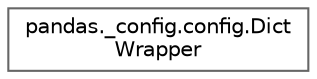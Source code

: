 digraph "Graphical Class Hierarchy"
{
 // LATEX_PDF_SIZE
  bgcolor="transparent";
  edge [fontname=Helvetica,fontsize=10,labelfontname=Helvetica,labelfontsize=10];
  node [fontname=Helvetica,fontsize=10,shape=box,height=0.2,width=0.4];
  rankdir="LR";
  Node0 [id="Node000000",label="pandas._config.config.Dict\lWrapper",height=0.2,width=0.4,color="grey40", fillcolor="white", style="filled",URL="$df/da6/classpandas_1_1__config_1_1config_1_1DictWrapper.html",tooltip=" "];
}
